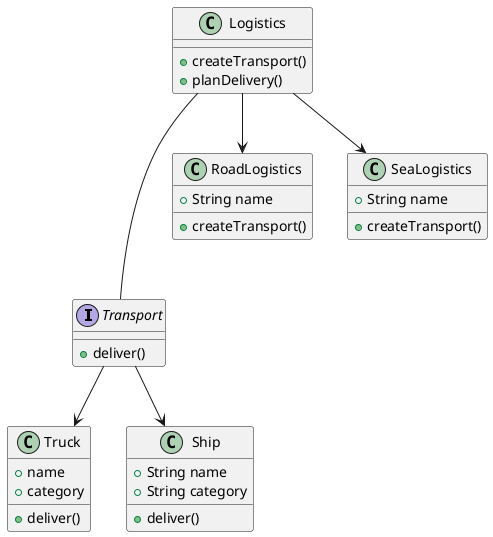 @startuml
interface Transport {
  +deliver()
}

class Truck {
  +name
  +category
  +deliver()
}

class Ship {
  +String name 
  +String category 
  +deliver()
}

class Logistics {
  +createTransport()
  +planDelivery()
}

class RoadLogistics {
  +String name 
  +createTransport()
}

class SeaLogistics {
  +String name 
  +createTransport()
}

Logistics --> RoadLogistics
Logistics --> SeaLogistics
Transport --> Truck
Transport --> Ship
Logistics --- Transport

@enduml